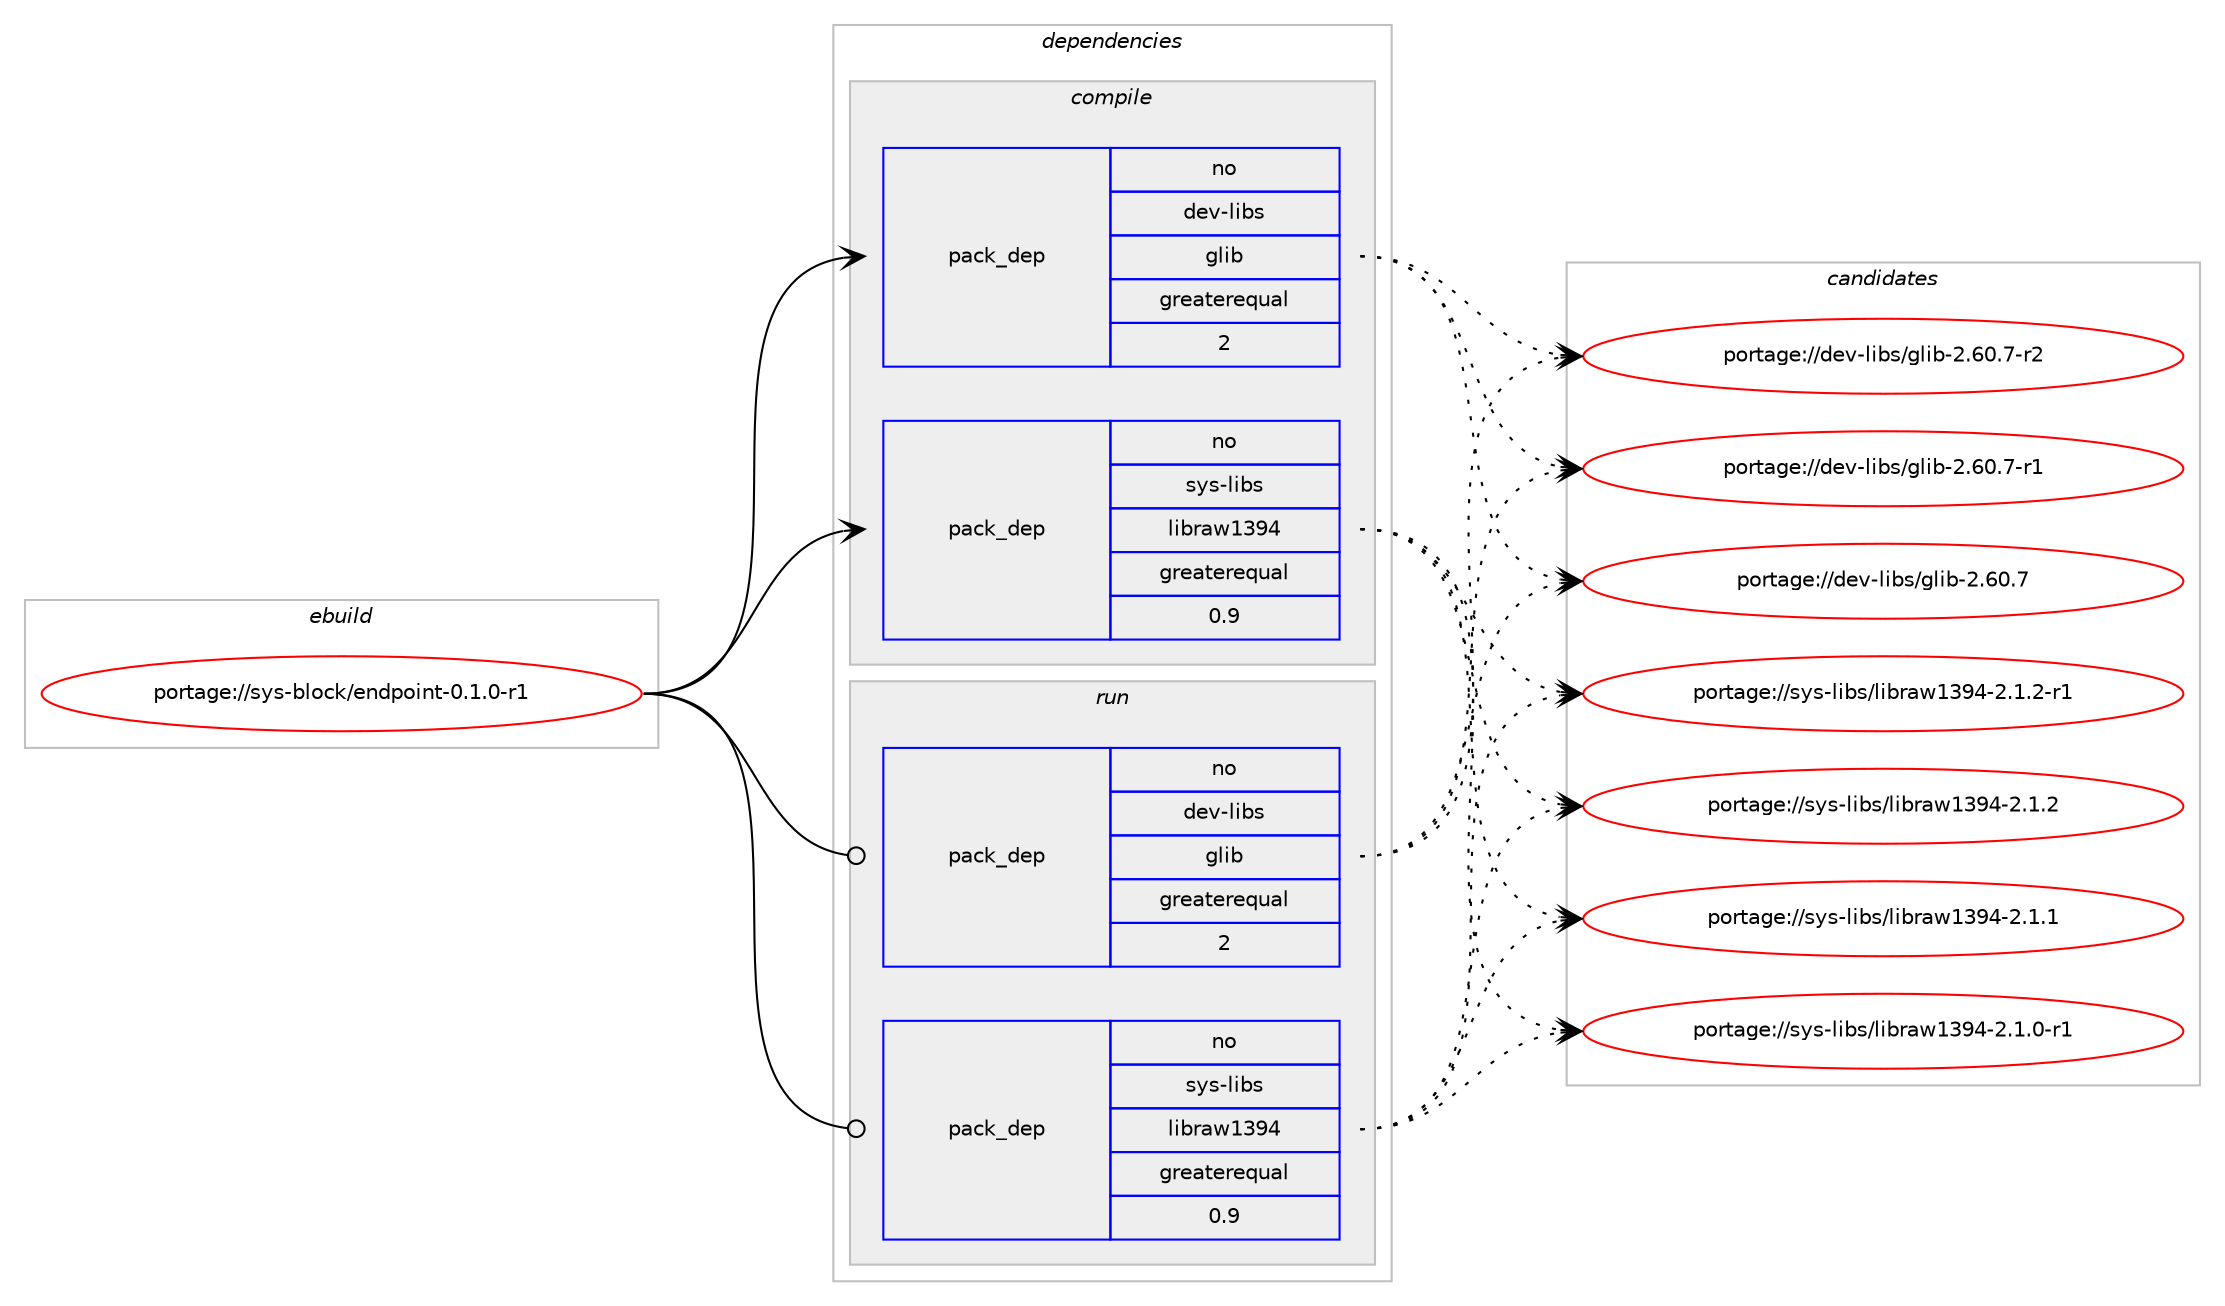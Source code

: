 digraph prolog {

# *************
# Graph options
# *************

newrank=true;
concentrate=true;
compound=true;
graph [rankdir=LR,fontname=Helvetica,fontsize=10,ranksep=1.5];#, ranksep=2.5, nodesep=0.2];
edge  [arrowhead=vee];
node  [fontname=Helvetica,fontsize=10];

# **********
# The ebuild
# **********

subgraph cluster_leftcol {
color=gray;
rank=same;
label=<<i>ebuild</i>>;
id [label="portage://sys-block/endpoint-0.1.0-r1", color=red, width=4, href="../sys-block/endpoint-0.1.0-r1.svg"];
}

# ****************
# The dependencies
# ****************

subgraph cluster_midcol {
color=gray;
label=<<i>dependencies</i>>;
subgraph cluster_compile {
fillcolor="#eeeeee";
style=filled;
label=<<i>compile</i>>;
subgraph pack32079 {
dependency41682 [label=<<TABLE BORDER="0" CELLBORDER="1" CELLSPACING="0" CELLPADDING="4" WIDTH="220"><TR><TD ROWSPAN="6" CELLPADDING="30">pack_dep</TD></TR><TR><TD WIDTH="110">no</TD></TR><TR><TD>dev-libs</TD></TR><TR><TD>glib</TD></TR><TR><TD>greaterequal</TD></TR><TR><TD>2</TD></TR></TABLE>>, shape=none, color=blue];
}
id:e -> dependency41682:w [weight=20,style="solid",arrowhead="vee"];
subgraph pack32080 {
dependency41683 [label=<<TABLE BORDER="0" CELLBORDER="1" CELLSPACING="0" CELLPADDING="4" WIDTH="220"><TR><TD ROWSPAN="6" CELLPADDING="30">pack_dep</TD></TR><TR><TD WIDTH="110">no</TD></TR><TR><TD>sys-libs</TD></TR><TR><TD>libraw1394</TD></TR><TR><TD>greaterequal</TD></TR><TR><TD>0.9</TD></TR></TABLE>>, shape=none, color=blue];
}
id:e -> dependency41683:w [weight=20,style="solid",arrowhead="vee"];
}
subgraph cluster_compileandrun {
fillcolor="#eeeeee";
style=filled;
label=<<i>compile and run</i>>;
}
subgraph cluster_run {
fillcolor="#eeeeee";
style=filled;
label=<<i>run</i>>;
subgraph pack32081 {
dependency41684 [label=<<TABLE BORDER="0" CELLBORDER="1" CELLSPACING="0" CELLPADDING="4" WIDTH="220"><TR><TD ROWSPAN="6" CELLPADDING="30">pack_dep</TD></TR><TR><TD WIDTH="110">no</TD></TR><TR><TD>dev-libs</TD></TR><TR><TD>glib</TD></TR><TR><TD>greaterequal</TD></TR><TR><TD>2</TD></TR></TABLE>>, shape=none, color=blue];
}
id:e -> dependency41684:w [weight=20,style="solid",arrowhead="odot"];
subgraph pack32082 {
dependency41685 [label=<<TABLE BORDER="0" CELLBORDER="1" CELLSPACING="0" CELLPADDING="4" WIDTH="220"><TR><TD ROWSPAN="6" CELLPADDING="30">pack_dep</TD></TR><TR><TD WIDTH="110">no</TD></TR><TR><TD>sys-libs</TD></TR><TR><TD>libraw1394</TD></TR><TR><TD>greaterequal</TD></TR><TR><TD>0.9</TD></TR></TABLE>>, shape=none, color=blue];
}
id:e -> dependency41685:w [weight=20,style="solid",arrowhead="odot"];
}
}

# **************
# The candidates
# **************

subgraph cluster_choices {
rank=same;
color=gray;
label=<<i>candidates</i>>;

subgraph choice32079 {
color=black;
nodesep=1;
choice10010111845108105981154710310810598455046544846554511450 [label="portage://dev-libs/glib-2.60.7-r2", color=red, width=4,href="../dev-libs/glib-2.60.7-r2.svg"];
choice10010111845108105981154710310810598455046544846554511449 [label="portage://dev-libs/glib-2.60.7-r1", color=red, width=4,href="../dev-libs/glib-2.60.7-r1.svg"];
choice1001011184510810598115471031081059845504654484655 [label="portage://dev-libs/glib-2.60.7", color=red, width=4,href="../dev-libs/glib-2.60.7.svg"];
dependency41682:e -> choice10010111845108105981154710310810598455046544846554511450:w [style=dotted,weight="100"];
dependency41682:e -> choice10010111845108105981154710310810598455046544846554511449:w [style=dotted,weight="100"];
dependency41682:e -> choice1001011184510810598115471031081059845504654484655:w [style=dotted,weight="100"];
}
subgraph choice32080 {
color=black;
nodesep=1;
choice1151211154510810598115471081059811497119495157524550464946504511449 [label="portage://sys-libs/libraw1394-2.1.2-r1", color=red, width=4,href="../sys-libs/libraw1394-2.1.2-r1.svg"];
choice115121115451081059811547108105981149711949515752455046494650 [label="portage://sys-libs/libraw1394-2.1.2", color=red, width=4,href="../sys-libs/libraw1394-2.1.2.svg"];
choice115121115451081059811547108105981149711949515752455046494649 [label="portage://sys-libs/libraw1394-2.1.1", color=red, width=4,href="../sys-libs/libraw1394-2.1.1.svg"];
choice1151211154510810598115471081059811497119495157524550464946484511449 [label="portage://sys-libs/libraw1394-2.1.0-r1", color=red, width=4,href="../sys-libs/libraw1394-2.1.0-r1.svg"];
dependency41683:e -> choice1151211154510810598115471081059811497119495157524550464946504511449:w [style=dotted,weight="100"];
dependency41683:e -> choice115121115451081059811547108105981149711949515752455046494650:w [style=dotted,weight="100"];
dependency41683:e -> choice115121115451081059811547108105981149711949515752455046494649:w [style=dotted,weight="100"];
dependency41683:e -> choice1151211154510810598115471081059811497119495157524550464946484511449:w [style=dotted,weight="100"];
}
subgraph choice32081 {
color=black;
nodesep=1;
choice10010111845108105981154710310810598455046544846554511450 [label="portage://dev-libs/glib-2.60.7-r2", color=red, width=4,href="../dev-libs/glib-2.60.7-r2.svg"];
choice10010111845108105981154710310810598455046544846554511449 [label="portage://dev-libs/glib-2.60.7-r1", color=red, width=4,href="../dev-libs/glib-2.60.7-r1.svg"];
choice1001011184510810598115471031081059845504654484655 [label="portage://dev-libs/glib-2.60.7", color=red, width=4,href="../dev-libs/glib-2.60.7.svg"];
dependency41684:e -> choice10010111845108105981154710310810598455046544846554511450:w [style=dotted,weight="100"];
dependency41684:e -> choice10010111845108105981154710310810598455046544846554511449:w [style=dotted,weight="100"];
dependency41684:e -> choice1001011184510810598115471031081059845504654484655:w [style=dotted,weight="100"];
}
subgraph choice32082 {
color=black;
nodesep=1;
choice1151211154510810598115471081059811497119495157524550464946504511449 [label="portage://sys-libs/libraw1394-2.1.2-r1", color=red, width=4,href="../sys-libs/libraw1394-2.1.2-r1.svg"];
choice115121115451081059811547108105981149711949515752455046494650 [label="portage://sys-libs/libraw1394-2.1.2", color=red, width=4,href="../sys-libs/libraw1394-2.1.2.svg"];
choice115121115451081059811547108105981149711949515752455046494649 [label="portage://sys-libs/libraw1394-2.1.1", color=red, width=4,href="../sys-libs/libraw1394-2.1.1.svg"];
choice1151211154510810598115471081059811497119495157524550464946484511449 [label="portage://sys-libs/libraw1394-2.1.0-r1", color=red, width=4,href="../sys-libs/libraw1394-2.1.0-r1.svg"];
dependency41685:e -> choice1151211154510810598115471081059811497119495157524550464946504511449:w [style=dotted,weight="100"];
dependency41685:e -> choice115121115451081059811547108105981149711949515752455046494650:w [style=dotted,weight="100"];
dependency41685:e -> choice115121115451081059811547108105981149711949515752455046494649:w [style=dotted,weight="100"];
dependency41685:e -> choice1151211154510810598115471081059811497119495157524550464946484511449:w [style=dotted,weight="100"];
}
}

}
